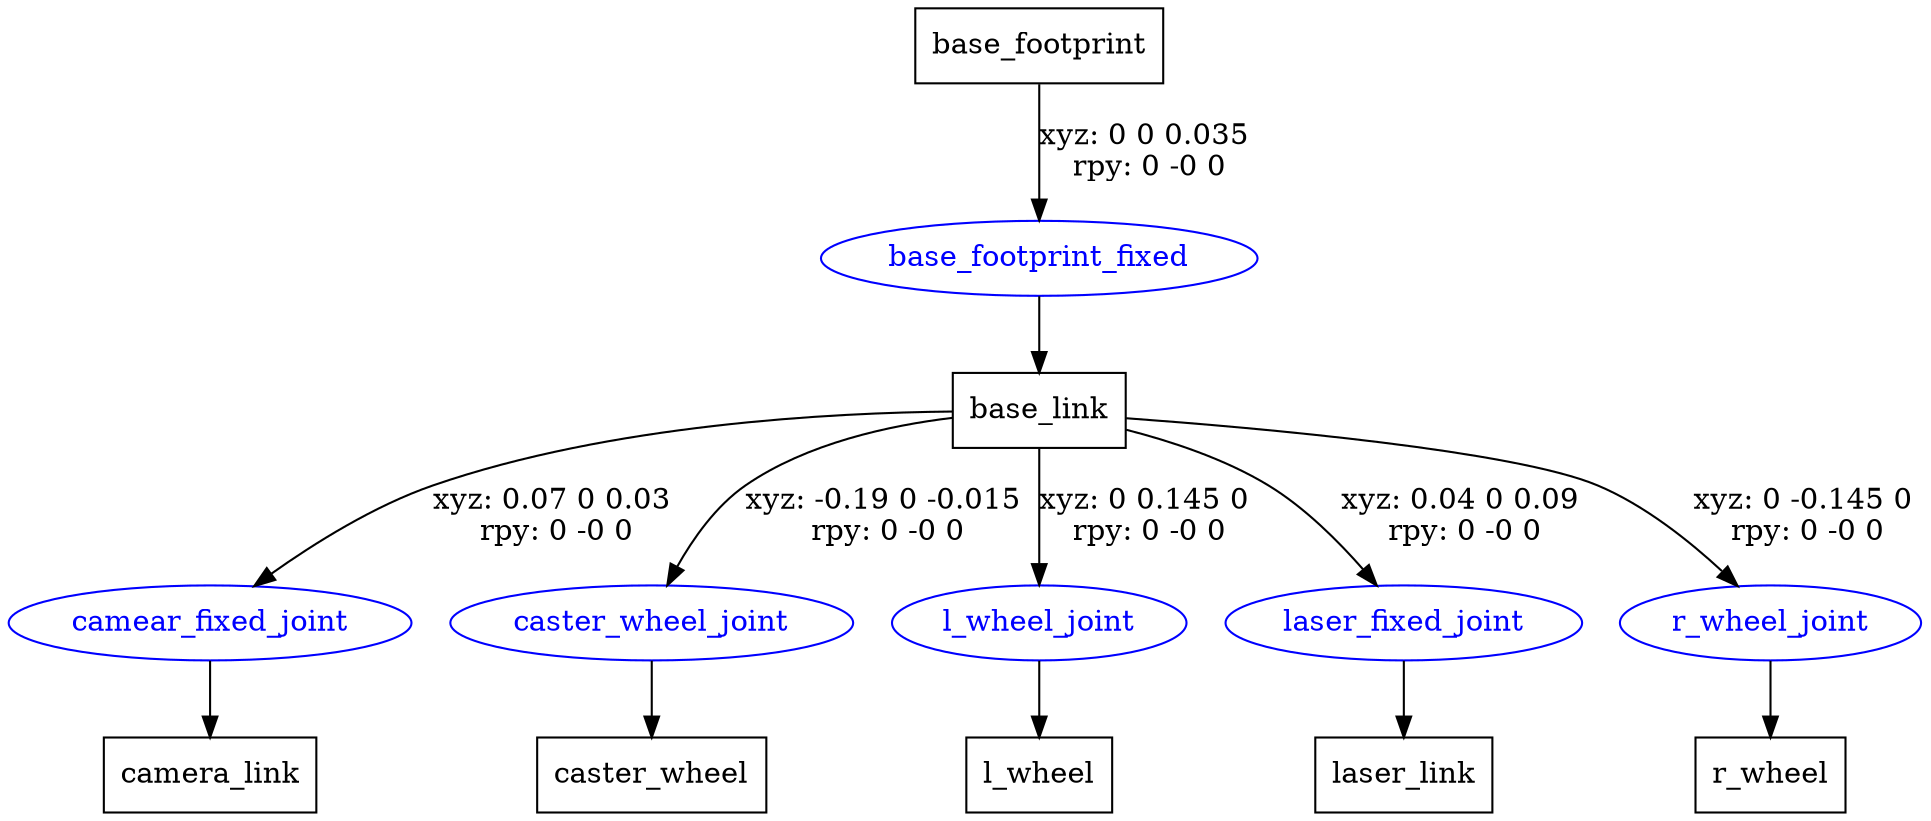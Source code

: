 digraph G {
node [shape=box];
"base_footprint" [label="base_footprint"];
"base_link" [label="base_link"];
"camera_link" [label="camera_link"];
"caster_wheel" [label="caster_wheel"];
"l_wheel" [label="l_wheel"];
"laser_link" [label="laser_link"];
"r_wheel" [label="r_wheel"];
node [shape=ellipse, color=blue, fontcolor=blue];
"base_footprint" -> "base_footprint_fixed" [label="xyz: 0 0 0.035 \nrpy: 0 -0 0"]
"base_footprint_fixed" -> "base_link"
"base_link" -> "camear_fixed_joint" [label="xyz: 0.07 0 0.03 \nrpy: 0 -0 0"]
"camear_fixed_joint" -> "camera_link"
"base_link" -> "caster_wheel_joint" [label="xyz: -0.19 0 -0.015 \nrpy: 0 -0 0"]
"caster_wheel_joint" -> "caster_wheel"
"base_link" -> "l_wheel_joint" [label="xyz: 0 0.145 0 \nrpy: 0 -0 0"]
"l_wheel_joint" -> "l_wheel"
"base_link" -> "laser_fixed_joint" [label="xyz: 0.04 0 0.09 \nrpy: 0 -0 0"]
"laser_fixed_joint" -> "laser_link"
"base_link" -> "r_wheel_joint" [label="xyz: 0 -0.145 0 \nrpy: 0 -0 0"]
"r_wheel_joint" -> "r_wheel"
}
